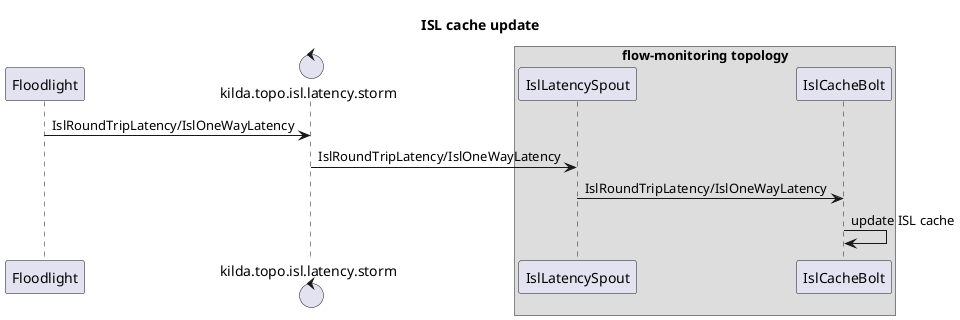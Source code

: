@startuml
title ISL cache update

participant Floodlight
control kilda.topo.isl.latency.storm
box flow-monitoring topology
participant IslLatencySpout
participant IslCacheBolt
end box

Floodlight -> kilda.topo.isl.latency.storm : IslRoundTripLatency/IslOneWayLatency
kilda.topo.isl.latency.storm -> IslLatencySpout : IslRoundTripLatency/IslOneWayLatency
IslLatencySpout -> IslCacheBolt : IslRoundTripLatency/IslOneWayLatency
IslCacheBolt -> IslCacheBolt : update ISL cache

@enduml
